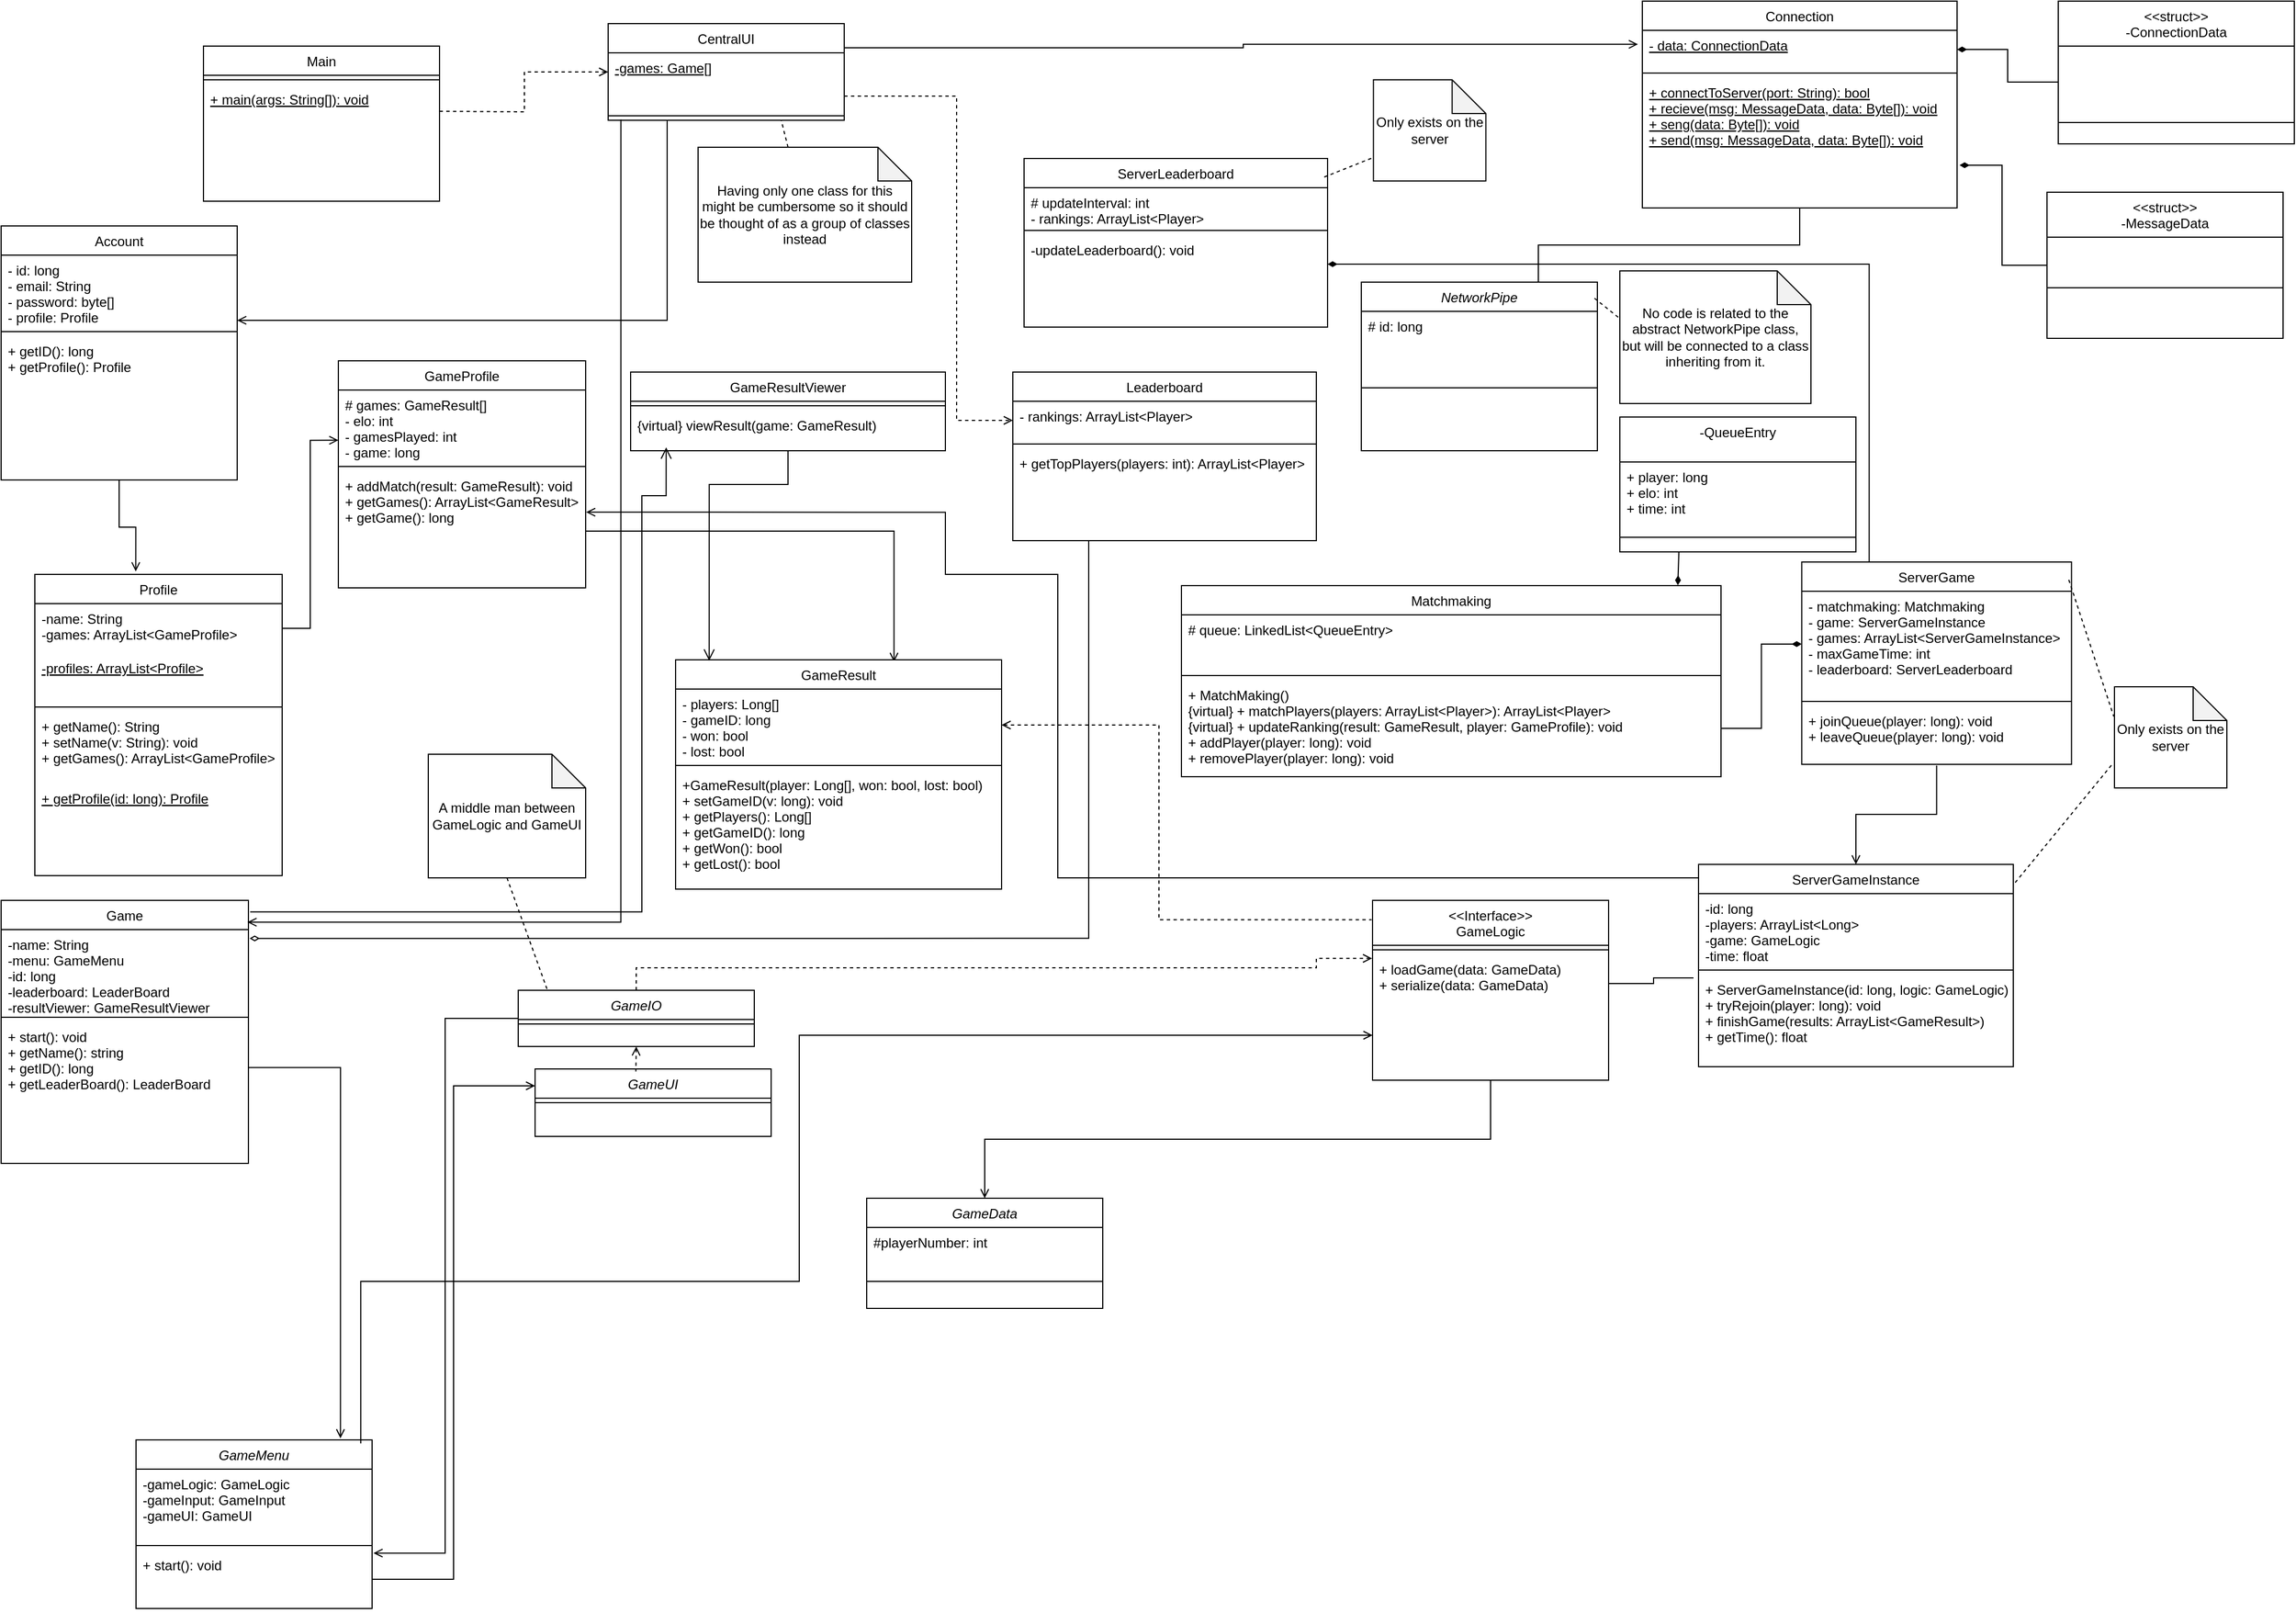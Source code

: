 <mxfile version="26.0.16">
  <diagram id="C5RBs43oDa-KdzZeNtuy" name="Page-1">
    <mxGraphModel dx="2544.2" dy="652" grid="1" gridSize="10" guides="1" tooltips="1" connect="1" arrows="1" fold="1" page="1" pageScale="0.8" pageWidth="827" pageHeight="1169" background="#ffffff" math="0" shadow="0">
      <root>
        <mxCell id="WIyWlLk6GJQsqaUBKTNV-0" />
        <mxCell id="WIyWlLk6GJQsqaUBKTNV-1" parent="WIyWlLk6GJQsqaUBKTNV-0" />
        <mxCell id="zkfFHV4jXpPFQw0GAbJ--0" value="GameProfile" style="swimlane;fontStyle=0;align=center;verticalAlign=top;childLayout=stackLayout;horizontal=1;startSize=26;horizontalStack=0;resizeParent=1;resizeLast=0;collapsible=1;marginBottom=0;rounded=0;shadow=0;strokeWidth=1;" parent="WIyWlLk6GJQsqaUBKTNV-1" vertex="1">
          <mxGeometry x="-640" y="320" width="220" height="202" as="geometry">
            <mxRectangle x="230" y="140" width="160" height="26" as="alternateBounds" />
          </mxGeometry>
        </mxCell>
        <mxCell id="zkfFHV4jXpPFQw0GAbJ--1" value="# games: GameResult[]&#xa;- elo: int&#xa;- gamesPlayed: int&#xa;- game: long" style="text;align=left;verticalAlign=top;spacingLeft=4;spacingRight=4;overflow=hidden;rotatable=0;points=[[0,0.5],[1,0.5]];portConstraint=eastwest;" parent="zkfFHV4jXpPFQw0GAbJ--0" vertex="1">
          <mxGeometry y="26" width="220" height="64" as="geometry" />
        </mxCell>
        <mxCell id="zkfFHV4jXpPFQw0GAbJ--4" value="" style="line;html=1;strokeWidth=1;align=left;verticalAlign=middle;spacingTop=-1;spacingLeft=3;spacingRight=3;rotatable=0;labelPosition=right;points=[];portConstraint=eastwest;" parent="zkfFHV4jXpPFQw0GAbJ--0" vertex="1">
          <mxGeometry y="90" width="220" height="8" as="geometry" />
        </mxCell>
        <mxCell id="zkfFHV4jXpPFQw0GAbJ--5" value="+ addMatch(result: GameResult): void&#xa;+ getGames(): ArrayList&lt;GameResult&gt;&#xa;+ getGame(): long" style="text;align=left;verticalAlign=top;spacingLeft=4;spacingRight=4;overflow=hidden;rotatable=0;points=[[0,0.5],[1,0.5]];portConstraint=eastwest;" parent="zkfFHV4jXpPFQw0GAbJ--0" vertex="1">
          <mxGeometry y="98" width="220" height="52" as="geometry" />
        </mxCell>
        <mxCell id="M32K4DxWbjnmmSt8D02l-0" value="Matchmaking" style="swimlane;fontStyle=0;align=center;verticalAlign=top;childLayout=stackLayout;horizontal=1;startSize=26;horizontalStack=0;resizeParent=1;resizeLast=0;collapsible=1;marginBottom=0;rounded=0;shadow=0;strokeWidth=1;" parent="WIyWlLk6GJQsqaUBKTNV-1" vertex="1">
          <mxGeometry x="110" y="520" width="480" height="170" as="geometry">
            <mxRectangle x="230" y="140" width="160" height="26" as="alternateBounds" />
          </mxGeometry>
        </mxCell>
        <mxCell id="KqYsIPavyrJEhDkwxpQl-45" value="# queue: LinkedList&lt;QueueEntry&gt;&#xa;" style="text;align=left;verticalAlign=top;spacingLeft=4;spacingRight=4;overflow=hidden;rotatable=0;points=[[0,0.5],[1,0.5]];portConstraint=eastwest;" parent="M32K4DxWbjnmmSt8D02l-0" vertex="1">
          <mxGeometry y="26" width="480" height="50" as="geometry" />
        </mxCell>
        <mxCell id="M32K4DxWbjnmmSt8D02l-2" value="" style="line;html=1;strokeWidth=1;align=left;verticalAlign=middle;spacingTop=-1;spacingLeft=3;spacingRight=3;rotatable=0;labelPosition=right;points=[];portConstraint=eastwest;" parent="M32K4DxWbjnmmSt8D02l-0" vertex="1">
          <mxGeometry y="76" width="480" height="8" as="geometry" />
        </mxCell>
        <mxCell id="M32K4DxWbjnmmSt8D02l-3" value="+ MatchMaking()&#xa;{virtual} + matchPlayers(players: ArrayList&lt;Player&gt;): ArrayList&lt;Player&gt;&#xa;{virtual} + updateRanking(result: GameResult, player: GameProfile): void&#xa;+ addPlayer(player: long): void&#xa;+ removePlayer(player: long): void" style="text;align=left;verticalAlign=top;spacingLeft=4;spacingRight=4;overflow=hidden;rotatable=0;points=[[0,0.5],[1,0.5]];portConstraint=eastwest;" parent="M32K4DxWbjnmmSt8D02l-0" vertex="1">
          <mxGeometry y="84" width="480" height="86" as="geometry" />
        </mxCell>
        <mxCell id="M32K4DxWbjnmmSt8D02l-8" value="Leaderboard" style="swimlane;fontStyle=0;align=center;verticalAlign=top;childLayout=stackLayout;horizontal=1;startSize=26;horizontalStack=0;resizeParent=1;resizeLast=0;collapsible=1;marginBottom=0;rounded=0;shadow=0;strokeWidth=1;" parent="WIyWlLk6GJQsqaUBKTNV-1" vertex="1">
          <mxGeometry x="-40" y="330" width="270" height="150" as="geometry">
            <mxRectangle x="230" y="140" width="160" height="26" as="alternateBounds" />
          </mxGeometry>
        </mxCell>
        <mxCell id="M32K4DxWbjnmmSt8D02l-9" value="- rankings: ArrayList&lt;Player&gt;" style="text;align=left;verticalAlign=top;spacingLeft=4;spacingRight=4;overflow=hidden;rotatable=0;points=[[0,0.5],[1,0.5]];portConstraint=eastwest;" parent="M32K4DxWbjnmmSt8D02l-8" vertex="1">
          <mxGeometry y="26" width="270" height="34" as="geometry" />
        </mxCell>
        <mxCell id="M32K4DxWbjnmmSt8D02l-10" value="" style="line;html=1;strokeWidth=1;align=left;verticalAlign=middle;spacingTop=-1;spacingLeft=3;spacingRight=3;rotatable=0;labelPosition=right;points=[];portConstraint=eastwest;" parent="M32K4DxWbjnmmSt8D02l-8" vertex="1">
          <mxGeometry y="60" width="270" height="8" as="geometry" />
        </mxCell>
        <mxCell id="M32K4DxWbjnmmSt8D02l-11" value="+ getTopPlayers(players: int): ArrayList&lt;Player&gt;&#xa;" style="text;align=left;verticalAlign=top;spacingLeft=4;spacingRight=4;overflow=hidden;rotatable=0;points=[[0,0.5],[1,0.5]];portConstraint=eastwest;" parent="M32K4DxWbjnmmSt8D02l-8" vertex="1">
          <mxGeometry y="68" width="270" height="52" as="geometry" />
        </mxCell>
        <mxCell id="9oPnksN9PJK1Zj-ZbbYk-0" value="Account" style="swimlane;fontStyle=0;align=center;verticalAlign=top;childLayout=stackLayout;horizontal=1;startSize=26;horizontalStack=0;resizeParent=1;resizeLast=0;collapsible=1;marginBottom=0;rounded=0;shadow=0;strokeWidth=1;" parent="WIyWlLk6GJQsqaUBKTNV-1" vertex="1">
          <mxGeometry x="-940" y="200" width="210" height="226" as="geometry">
            <mxRectangle x="230" y="140" width="160" height="26" as="alternateBounds" />
          </mxGeometry>
        </mxCell>
        <mxCell id="9oPnksN9PJK1Zj-ZbbYk-1" value="- id: long&#xa;- email: String&#xa;- password: byte[]&#xa;- profile: Profile" style="text;align=left;verticalAlign=top;spacingLeft=4;spacingRight=4;overflow=hidden;rotatable=0;points=[[0,0.5],[1,0.5]];portConstraint=eastwest;" parent="9oPnksN9PJK1Zj-ZbbYk-0" vertex="1">
          <mxGeometry y="26" width="210" height="64" as="geometry" />
        </mxCell>
        <mxCell id="9oPnksN9PJK1Zj-ZbbYk-2" value="" style="line;html=1;strokeWidth=1;align=left;verticalAlign=middle;spacingTop=-1;spacingLeft=3;spacingRight=3;rotatable=0;labelPosition=right;points=[];portConstraint=eastwest;" parent="9oPnksN9PJK1Zj-ZbbYk-0" vertex="1">
          <mxGeometry y="90" width="210" height="8" as="geometry" />
        </mxCell>
        <mxCell id="edf9sT6OjQ_JvkJH-jNT-12" value="+ getID(): long&#xa;+ getProfile(): Profile" style="text;align=left;verticalAlign=top;spacingLeft=4;spacingRight=4;overflow=hidden;rotatable=0;points=[[0,0.5],[1,0.5]];portConstraint=eastwest;" parent="9oPnksN9PJK1Zj-ZbbYk-0" vertex="1">
          <mxGeometry y="98" width="210" height="64" as="geometry" />
        </mxCell>
        <mxCell id="9oPnksN9PJK1Zj-ZbbYk-13" value="GameMenu" style="swimlane;fontStyle=2;align=center;verticalAlign=top;childLayout=stackLayout;horizontal=1;startSize=26;horizontalStack=0;resizeParent=1;resizeLast=0;collapsible=1;marginBottom=0;rounded=0;shadow=0;strokeWidth=1;" parent="WIyWlLk6GJQsqaUBKTNV-1" vertex="1">
          <mxGeometry x="-820" y="1280" width="210" height="150" as="geometry">
            <mxRectangle x="230" y="140" width="160" height="26" as="alternateBounds" />
          </mxGeometry>
        </mxCell>
        <mxCell id="9oPnksN9PJK1Zj-ZbbYk-14" value="-gameLogic: GameLogic&#xa;-gameInput: GameInput&#xa;-gameUI: GameUI" style="text;align=left;verticalAlign=top;spacingLeft=4;spacingRight=4;overflow=hidden;rotatable=0;points=[[0,0.5],[1,0.5]];portConstraint=eastwest;" parent="9oPnksN9PJK1Zj-ZbbYk-13" vertex="1">
          <mxGeometry y="26" width="210" height="64" as="geometry" />
        </mxCell>
        <mxCell id="9oPnksN9PJK1Zj-ZbbYk-15" value="" style="line;html=1;strokeWidth=1;align=left;verticalAlign=middle;spacingTop=-1;spacingLeft=3;spacingRight=3;rotatable=0;labelPosition=right;points=[];portConstraint=eastwest;" parent="9oPnksN9PJK1Zj-ZbbYk-13" vertex="1">
          <mxGeometry y="90" width="210" height="8" as="geometry" />
        </mxCell>
        <mxCell id="9oPnksN9PJK1Zj-ZbbYk-16" value="+ start(): void" style="text;align=left;verticalAlign=top;spacingLeft=4;spacingRight=4;overflow=hidden;rotatable=0;points=[[0,0.5],[1,0.5]];portConstraint=eastwest;" parent="9oPnksN9PJK1Zj-ZbbYk-13" vertex="1">
          <mxGeometry y="98" width="210" height="52" as="geometry" />
        </mxCell>
        <mxCell id="9oPnksN9PJK1Zj-ZbbYk-17" value="GameData" style="swimlane;fontStyle=2;align=center;verticalAlign=top;childLayout=stackLayout;horizontal=1;startSize=26;horizontalStack=0;resizeParent=1;resizeLast=0;collapsible=1;marginBottom=0;rounded=0;shadow=0;strokeWidth=1;" parent="WIyWlLk6GJQsqaUBKTNV-1" vertex="1">
          <mxGeometry x="-170" y="1065" width="210" height="98" as="geometry">
            <mxRectangle x="230" y="140" width="160" height="26" as="alternateBounds" />
          </mxGeometry>
        </mxCell>
        <mxCell id="KqYsIPavyrJEhDkwxpQl-24" value="#playerNumber: int" style="text;align=left;verticalAlign=top;spacingLeft=4;spacingRight=4;overflow=hidden;rotatable=0;points=[[0,0.5],[1,0.5]];portConstraint=eastwest;" parent="9oPnksN9PJK1Zj-ZbbYk-17" vertex="1">
          <mxGeometry y="26" width="210" height="44" as="geometry" />
        </mxCell>
        <mxCell id="9oPnksN9PJK1Zj-ZbbYk-19" value="" style="line;html=1;strokeWidth=1;align=left;verticalAlign=middle;spacingTop=-1;spacingLeft=3;spacingRight=3;rotatable=0;labelPosition=right;points=[];portConstraint=eastwest;" parent="9oPnksN9PJK1Zj-ZbbYk-17" vertex="1">
          <mxGeometry y="70" width="210" height="8" as="geometry" />
        </mxCell>
        <mxCell id="edf9sT6OjQ_JvkJH-jNT-48" style="edgeStyle=orthogonalEdgeStyle;rounded=0;orthogonalLoop=1;jettySize=auto;html=1;exitX=0.5;exitY=1;exitDx=0;exitDy=0;endArrow=open;startFill=0;endFill=0;" parent="WIyWlLk6GJQsqaUBKTNV-1" source="9oPnksN9PJK1Zj-ZbbYk-21" target="9oPnksN9PJK1Zj-ZbbYk-17" edge="1">
          <mxGeometry relative="1" as="geometry" />
        </mxCell>
        <mxCell id="9oPnksN9PJK1Zj-ZbbYk-21" value="&lt;&lt;Interface&gt;&gt;&#xa;GameLogic" style="swimlane;fontStyle=0;align=center;verticalAlign=top;childLayout=stackLayout;horizontal=1;startSize=40;horizontalStack=0;resizeParent=1;resizeLast=0;collapsible=1;marginBottom=0;rounded=0;shadow=0;strokeWidth=1;" parent="WIyWlLk6GJQsqaUBKTNV-1" vertex="1">
          <mxGeometry x="280" y="800" width="210" height="160" as="geometry">
            <mxRectangle x="230" y="140" width="160" height="26" as="alternateBounds" />
          </mxGeometry>
        </mxCell>
        <mxCell id="9oPnksN9PJK1Zj-ZbbYk-23" value="" style="line;html=1;strokeWidth=1;align=left;verticalAlign=middle;spacingTop=-1;spacingLeft=3;spacingRight=3;rotatable=0;labelPosition=right;points=[];portConstraint=eastwest;" parent="9oPnksN9PJK1Zj-ZbbYk-21" vertex="1">
          <mxGeometry y="40" width="210" height="8" as="geometry" />
        </mxCell>
        <mxCell id="9oPnksN9PJK1Zj-ZbbYk-24" value="+ loadGame(data: GameData)&#xa;+ serialize(data: GameData)" style="text;align=left;verticalAlign=top;spacingLeft=4;spacingRight=4;overflow=hidden;rotatable=0;points=[[0,0.5],[1,0.5]];portConstraint=eastwest;" parent="9oPnksN9PJK1Zj-ZbbYk-21" vertex="1">
          <mxGeometry y="48" width="210" height="52" as="geometry" />
        </mxCell>
        <mxCell id="edf9sT6OjQ_JvkJH-jNT-39" style="edgeStyle=orthogonalEdgeStyle;rounded=0;orthogonalLoop=1;jettySize=auto;html=1;exitX=0.67;exitY=0.009;exitDx=0;exitDy=0;endArrow=none;startFill=0;exitPerimeter=0;entryX=1;entryY=0.75;entryDx=0;entryDy=0;endFill=0;startArrow=open;" parent="WIyWlLk6GJQsqaUBKTNV-1" source="9oPnksN9PJK1Zj-ZbbYk-29" target="zkfFHV4jXpPFQw0GAbJ--0" edge="1">
          <mxGeometry relative="1" as="geometry">
            <mxPoint x="-375" y="510" as="targetPoint" />
            <Array as="points">
              <mxPoint x="-146" y="472" />
            </Array>
          </mxGeometry>
        </mxCell>
        <mxCell id="9oPnksN9PJK1Zj-ZbbYk-29" value="GameResult" style="swimlane;fontStyle=0;align=center;verticalAlign=top;childLayout=stackLayout;horizontal=1;startSize=26;horizontalStack=0;resizeParent=1;resizeLast=0;collapsible=1;marginBottom=0;rounded=0;shadow=0;strokeWidth=1;" parent="WIyWlLk6GJQsqaUBKTNV-1" vertex="1">
          <mxGeometry x="-340" y="586" width="290" height="204" as="geometry">
            <mxRectangle x="230" y="140" width="160" height="26" as="alternateBounds" />
          </mxGeometry>
        </mxCell>
        <mxCell id="9oPnksN9PJK1Zj-ZbbYk-32" value="- players: Long[]&#xa;- gameID: long&#xa;- won: bool&#xa;- lost: bool" style="text;align=left;verticalAlign=top;spacingLeft=4;spacingRight=4;overflow=hidden;rotatable=0;points=[[0,0.5],[1,0.5]];portConstraint=eastwest;" parent="9oPnksN9PJK1Zj-ZbbYk-29" vertex="1">
          <mxGeometry y="26" width="290" height="64" as="geometry" />
        </mxCell>
        <mxCell id="9oPnksN9PJK1Zj-ZbbYk-31" value="" style="line;html=1;strokeWidth=1;align=left;verticalAlign=middle;spacingTop=-1;spacingLeft=3;spacingRight=3;rotatable=0;labelPosition=right;points=[];portConstraint=eastwest;" parent="9oPnksN9PJK1Zj-ZbbYk-29" vertex="1">
          <mxGeometry y="90" width="290" height="8" as="geometry" />
        </mxCell>
        <mxCell id="9oPnksN9PJK1Zj-ZbbYk-30" value="+GameResult(player: Long[], won: bool, lost: bool)&#xa;+ setGameID(v: long): void&#xa;+ getPlayers(): Long[]&#xa;+ getGameID(): long&#xa;+ getWon(): bool&#xa;+ getLost(): bool" style="text;align=left;verticalAlign=top;spacingLeft=4;spacingRight=4;overflow=hidden;rotatable=0;points=[[0,0.5],[1,0.5]];portConstraint=eastwest;" parent="9oPnksN9PJK1Zj-ZbbYk-29" vertex="1">
          <mxGeometry y="98" width="290" height="102" as="geometry" />
        </mxCell>
        <mxCell id="9oPnksN9PJK1Zj-ZbbYk-33" value="GameResultViewer" style="swimlane;fontStyle=0;align=center;verticalAlign=top;childLayout=stackLayout;horizontal=1;startSize=26;horizontalStack=0;resizeParent=1;resizeLast=0;collapsible=1;marginBottom=0;rounded=0;shadow=0;strokeWidth=1;" parent="WIyWlLk6GJQsqaUBKTNV-1" vertex="1">
          <mxGeometry x="-380" y="330" width="280" height="70" as="geometry">
            <mxRectangle x="230" y="140" width="160" height="26" as="alternateBounds" />
          </mxGeometry>
        </mxCell>
        <mxCell id="9oPnksN9PJK1Zj-ZbbYk-35" value="" style="line;html=1;strokeWidth=1;align=left;verticalAlign=middle;spacingTop=-1;spacingLeft=3;spacingRight=3;rotatable=0;labelPosition=right;points=[];portConstraint=eastwest;" parent="9oPnksN9PJK1Zj-ZbbYk-33" vertex="1">
          <mxGeometry y="26" width="280" height="8" as="geometry" />
        </mxCell>
        <mxCell id="KqYsIPavyrJEhDkwxpQl-34" value="{virtual} viewResult(game: GameResult)" style="text;align=left;verticalAlign=top;spacingLeft=4;spacingRight=4;overflow=hidden;rotatable=0;points=[[0,0.5],[1,0.5]];portConstraint=eastwest;" parent="9oPnksN9PJK1Zj-ZbbYk-33" vertex="1">
          <mxGeometry y="34" width="280" height="36" as="geometry" />
        </mxCell>
        <mxCell id="9oPnksN9PJK1Zj-ZbbYk-37" value="Connection" style="swimlane;fontStyle=0;align=center;verticalAlign=top;childLayout=stackLayout;horizontal=1;startSize=26;horizontalStack=0;resizeParent=1;resizeLast=0;collapsible=1;marginBottom=0;rounded=0;shadow=0;strokeWidth=1;" parent="WIyWlLk6GJQsqaUBKTNV-1" vertex="1">
          <mxGeometry x="520" width="280" height="184" as="geometry">
            <mxRectangle x="230" y="140" width="160" height="26" as="alternateBounds" />
          </mxGeometry>
        </mxCell>
        <mxCell id="9oPnksN9PJK1Zj-ZbbYk-38" value="- data: ConnectionData" style="text;align=left;verticalAlign=top;spacingLeft=4;spacingRight=4;overflow=hidden;rotatable=0;points=[[0,0.5],[1,0.5]];portConstraint=eastwest;fontStyle=4" parent="9oPnksN9PJK1Zj-ZbbYk-37" vertex="1">
          <mxGeometry y="26" width="280" height="34" as="geometry" />
        </mxCell>
        <mxCell id="9oPnksN9PJK1Zj-ZbbYk-39" value="" style="line;html=1;strokeWidth=1;align=left;verticalAlign=middle;spacingTop=-1;spacingLeft=3;spacingRight=3;rotatable=0;labelPosition=right;points=[];portConstraint=eastwest;" parent="9oPnksN9PJK1Zj-ZbbYk-37" vertex="1">
          <mxGeometry y="60" width="280" height="8" as="geometry" />
        </mxCell>
        <mxCell id="9oPnksN9PJK1Zj-ZbbYk-40" value="+ connectToServer(port: String): bool&#xa;+ recieve(msg: MessageData, data: Byte[]): void&#xa;+ seng(data: Byte[]): void&#xa;+ send(msg: MessageData, data: Byte[]): void&#xa;" style="text;align=left;verticalAlign=top;spacingLeft=4;spacingRight=4;overflow=hidden;rotatable=0;points=[[0,0.5],[1,0.5]];portConstraint=eastwest;fontStyle=4" parent="9oPnksN9PJK1Zj-ZbbYk-37" vertex="1">
          <mxGeometry y="68" width="280" height="82" as="geometry" />
        </mxCell>
        <mxCell id="9oPnksN9PJK1Zj-ZbbYk-41" value="NetworkPipe" style="swimlane;fontStyle=2;align=center;verticalAlign=top;childLayout=stackLayout;horizontal=1;startSize=26;horizontalStack=0;resizeParent=1;resizeLast=0;collapsible=1;marginBottom=0;rounded=0;shadow=0;strokeWidth=1;" parent="WIyWlLk6GJQsqaUBKTNV-1" vertex="1">
          <mxGeometry x="270" y="250" width="210" height="150" as="geometry">
            <mxRectangle x="230" y="140" width="160" height="26" as="alternateBounds" />
          </mxGeometry>
        </mxCell>
        <mxCell id="9oPnksN9PJK1Zj-ZbbYk-42" value="# id: long" style="text;align=left;verticalAlign=top;spacingLeft=4;spacingRight=4;overflow=hidden;rotatable=0;points=[[0,0.5],[1,0.5]];portConstraint=eastwest;" parent="9oPnksN9PJK1Zj-ZbbYk-41" vertex="1">
          <mxGeometry y="26" width="210" height="64" as="geometry" />
        </mxCell>
        <mxCell id="9oPnksN9PJK1Zj-ZbbYk-43" value="" style="line;html=1;strokeWidth=1;align=left;verticalAlign=middle;spacingTop=-1;spacingLeft=3;spacingRight=3;rotatable=0;labelPosition=right;points=[];portConstraint=eastwest;" parent="9oPnksN9PJK1Zj-ZbbYk-41" vertex="1">
          <mxGeometry y="90" width="210" height="8" as="geometry" />
        </mxCell>
        <mxCell id="9oPnksN9PJK1Zj-ZbbYk-45" value="ServerGame" style="swimlane;fontStyle=0;align=center;verticalAlign=top;childLayout=stackLayout;horizontal=1;startSize=26;horizontalStack=0;resizeParent=1;resizeLast=0;collapsible=1;marginBottom=0;rounded=0;shadow=0;strokeWidth=1;" parent="WIyWlLk6GJQsqaUBKTNV-1" vertex="1">
          <mxGeometry x="661.8" y="499" width="240" height="180" as="geometry">
            <mxRectangle x="230" y="140" width="160" height="26" as="alternateBounds" />
          </mxGeometry>
        </mxCell>
        <mxCell id="9oPnksN9PJK1Zj-ZbbYk-46" value="- matchmaking: Matchmaking&#xa;- game: ServerGameInstance&#xa;- games: ArrayList&lt;ServerGameInstance&gt;&#xa;- maxGameTime: int&#xa;- leaderboard: ServerLeaderboard" style="text;align=left;verticalAlign=top;spacingLeft=4;spacingRight=4;overflow=hidden;rotatable=0;points=[[0,0.5],[1,0.5]];portConstraint=eastwest;" parent="9oPnksN9PJK1Zj-ZbbYk-45" vertex="1">
          <mxGeometry y="26" width="240" height="94" as="geometry" />
        </mxCell>
        <mxCell id="9oPnksN9PJK1Zj-ZbbYk-47" value="" style="line;html=1;strokeWidth=1;align=left;verticalAlign=middle;spacingTop=-1;spacingLeft=3;spacingRight=3;rotatable=0;labelPosition=right;points=[];portConstraint=eastwest;" parent="9oPnksN9PJK1Zj-ZbbYk-45" vertex="1">
          <mxGeometry y="120" width="240" height="8" as="geometry" />
        </mxCell>
        <mxCell id="9oPnksN9PJK1Zj-ZbbYk-48" value="+ joinQueue(player: long): void&#xa;+ leaveQueue(player: long): void" style="text;align=left;verticalAlign=top;spacingLeft=4;spacingRight=4;overflow=hidden;rotatable=0;points=[[0,0.5],[1,0.5]];portConstraint=eastwest;" parent="9oPnksN9PJK1Zj-ZbbYk-45" vertex="1">
          <mxGeometry y="128" width="240" height="52" as="geometry" />
        </mxCell>
        <mxCell id="edf9sT6OjQ_JvkJH-jNT-43" style="edgeStyle=orthogonalEdgeStyle;rounded=0;orthogonalLoop=1;jettySize=auto;html=1;exitX=1;exitY=0.75;exitDx=0;exitDy=0;entryX=0;entryY=0.5;entryDx=0;entryDy=0;endArrow=open;startFill=0;endFill=0;dashed=1;" parent="WIyWlLk6GJQsqaUBKTNV-1" source="9oPnksN9PJK1Zj-ZbbYk-49" target="M32K4DxWbjnmmSt8D02l-9" edge="1">
          <mxGeometry relative="1" as="geometry">
            <Array as="points">
              <mxPoint x="-90" y="85" />
              <mxPoint x="-90" y="373" />
            </Array>
          </mxGeometry>
        </mxCell>
        <mxCell id="9oPnksN9PJK1Zj-ZbbYk-49" value="CentralUI" style="swimlane;fontStyle=0;align=center;verticalAlign=top;childLayout=stackLayout;horizontal=1;startSize=26;horizontalStack=0;resizeParent=1;resizeLast=0;collapsible=1;marginBottom=0;rounded=0;shadow=0;strokeWidth=1;" parent="WIyWlLk6GJQsqaUBKTNV-1" vertex="1">
          <mxGeometry x="-400" y="20" width="210" height="86" as="geometry">
            <mxRectangle x="230" y="140" width="160" height="26" as="alternateBounds" />
          </mxGeometry>
        </mxCell>
        <mxCell id="KqYsIPavyrJEhDkwxpQl-28" value="-games: Game[]" style="text;align=left;verticalAlign=top;spacingLeft=4;spacingRight=4;overflow=hidden;rotatable=0;points=[[0,0.5],[1,0.5]];portConstraint=eastwest;fontStyle=4" parent="9oPnksN9PJK1Zj-ZbbYk-49" vertex="1">
          <mxGeometry y="26" width="210" height="52" as="geometry" />
        </mxCell>
        <mxCell id="9oPnksN9PJK1Zj-ZbbYk-51" value="" style="line;html=1;strokeWidth=1;align=left;verticalAlign=middle;spacingTop=-1;spacingLeft=3;spacingRight=3;rotatable=0;labelPosition=right;points=[];portConstraint=eastwest;" parent="9oPnksN9PJK1Zj-ZbbYk-49" vertex="1">
          <mxGeometry y="78" width="210" height="8" as="geometry" />
        </mxCell>
        <mxCell id="mLlzkri6qsY4CjSHI1YB-2" value="" style="endArrow=none;html=1;rounded=0;endSize=8;startSize=8;sourcePerimeterSpacing=0;targetPerimeterSpacing=0;entryX=0.004;entryY=0.766;entryDx=0;entryDy=0;entryPerimeter=0;dashed=1;startFill=0;" parent="9oPnksN9PJK1Zj-ZbbYk-49" source="mLlzkri6qsY4CjSHI1YB-1" edge="1">
          <mxGeometry width="100" relative="1" as="geometry">
            <mxPoint x="110" y="104" as="sourcePoint" />
            <mxPoint x="154" y="86" as="targetPoint" />
          </mxGeometry>
        </mxCell>
        <mxCell id="9oPnksN9PJK1Zj-ZbbYk-53" value="Main" style="swimlane;fontStyle=0;align=center;verticalAlign=top;childLayout=stackLayout;horizontal=1;startSize=26;horizontalStack=0;resizeParent=1;resizeLast=0;collapsible=1;marginBottom=0;rounded=0;shadow=0;strokeWidth=1;" parent="WIyWlLk6GJQsqaUBKTNV-1" vertex="1">
          <mxGeometry x="-760" y="40" width="210" height="138" as="geometry">
            <mxRectangle x="230" y="140" width="160" height="26" as="alternateBounds" />
          </mxGeometry>
        </mxCell>
        <mxCell id="9oPnksN9PJK1Zj-ZbbYk-55" value="" style="line;html=1;strokeWidth=1;align=left;verticalAlign=middle;spacingTop=-1;spacingLeft=3;spacingRight=3;rotatable=0;labelPosition=right;points=[];portConstraint=eastwest;" parent="9oPnksN9PJK1Zj-ZbbYk-53" vertex="1">
          <mxGeometry y="26" width="210" height="8" as="geometry" />
        </mxCell>
        <mxCell id="9oPnksN9PJK1Zj-ZbbYk-56" value="+ main(args: String[]): void" style="text;align=left;verticalAlign=top;spacingLeft=4;spacingRight=4;overflow=hidden;rotatable=0;points=[[0,0.5],[1,0.5]];portConstraint=eastwest;fontStyle=4" parent="9oPnksN9PJK1Zj-ZbbYk-53" vertex="1">
          <mxGeometry y="34" width="210" height="52" as="geometry" />
        </mxCell>
        <mxCell id="9oPnksN9PJK1Zj-ZbbYk-57" value="GameIO" style="swimlane;fontStyle=2;align=center;verticalAlign=top;childLayout=stackLayout;horizontal=1;startSize=26;horizontalStack=0;resizeParent=1;resizeLast=0;collapsible=1;marginBottom=0;rounded=0;shadow=0;strokeWidth=1;" parent="WIyWlLk6GJQsqaUBKTNV-1" vertex="1">
          <mxGeometry x="-480" y="880" width="210" height="50" as="geometry">
            <mxRectangle x="230" y="140" width="160" height="26" as="alternateBounds" />
          </mxGeometry>
        </mxCell>
        <mxCell id="9oPnksN9PJK1Zj-ZbbYk-59" value="" style="line;html=1;strokeWidth=1;align=left;verticalAlign=middle;spacingTop=-1;spacingLeft=3;spacingRight=3;rotatable=0;labelPosition=right;points=[];portConstraint=eastwest;" parent="9oPnksN9PJK1Zj-ZbbYk-57" vertex="1">
          <mxGeometry y="26" width="210" height="8" as="geometry" />
        </mxCell>
        <mxCell id="edf9sT6OjQ_JvkJH-jNT-0" value="GameUI" style="swimlane;fontStyle=2;align=center;verticalAlign=top;childLayout=stackLayout;horizontal=1;startSize=26;horizontalStack=0;resizeParent=1;resizeLast=0;collapsible=1;marginBottom=0;rounded=0;shadow=0;strokeWidth=1;" parent="WIyWlLk6GJQsqaUBKTNV-1" vertex="1">
          <mxGeometry x="-465" y="950" width="210" height="60" as="geometry">
            <mxRectangle x="230" y="140" width="160" height="26" as="alternateBounds" />
          </mxGeometry>
        </mxCell>
        <mxCell id="edf9sT6OjQ_JvkJH-jNT-2" value="" style="line;html=1;strokeWidth=1;align=left;verticalAlign=middle;spacingTop=-1;spacingLeft=3;spacingRight=3;rotatable=0;labelPosition=right;points=[];portConstraint=eastwest;" parent="edf9sT6OjQ_JvkJH-jNT-0" vertex="1">
          <mxGeometry y="26" width="210" height="8" as="geometry" />
        </mxCell>
        <mxCell id="edf9sT6OjQ_JvkJH-jNT-3" value="ServerGameInstance" style="swimlane;fontStyle=0;align=center;verticalAlign=top;childLayout=stackLayout;horizontal=1;startSize=26;horizontalStack=0;resizeParent=1;resizeLast=0;collapsible=1;marginBottom=0;rounded=0;shadow=0;strokeWidth=1;" parent="WIyWlLk6GJQsqaUBKTNV-1" vertex="1">
          <mxGeometry x="570" y="768" width="280" height="180" as="geometry">
            <mxRectangle x="230" y="140" width="160" height="26" as="alternateBounds" />
          </mxGeometry>
        </mxCell>
        <mxCell id="edf9sT6OjQ_JvkJH-jNT-4" value="-id: long&#xa;-players: ArrayList&lt;Long&gt;&#xa;-game: GameLogic&#xa;-time: float" style="text;align=left;verticalAlign=top;spacingLeft=4;spacingRight=4;overflow=hidden;rotatable=0;points=[[0,0.5],[1,0.5]];portConstraint=eastwest;" parent="edf9sT6OjQ_JvkJH-jNT-3" vertex="1">
          <mxGeometry y="26" width="280" height="64" as="geometry" />
        </mxCell>
        <mxCell id="edf9sT6OjQ_JvkJH-jNT-5" value="" style="line;html=1;strokeWidth=1;align=left;verticalAlign=middle;spacingTop=-1;spacingLeft=3;spacingRight=3;rotatable=0;labelPosition=right;points=[];portConstraint=eastwest;" parent="edf9sT6OjQ_JvkJH-jNT-3" vertex="1">
          <mxGeometry y="90" width="280" height="8" as="geometry" />
        </mxCell>
        <mxCell id="edf9sT6OjQ_JvkJH-jNT-42" value="+ ServerGameInstance(id: long, logic: GameLogic)+ clone(): ServerGameInstance&#xa;+ tryRejoin(player: long): void&#xa;+ finishGame(results: ArrayList&lt;GameResult&gt;)&#xa;+ getTime(): float" style="text;align=left;verticalAlign=top;spacingLeft=4;spacingRight=4;overflow=hidden;rotatable=0;points=[[0,0.5],[1,0.5]];portConstraint=eastwest;" parent="edf9sT6OjQ_JvkJH-jNT-3" vertex="1">
          <mxGeometry y="98" width="280" height="82" as="geometry" />
        </mxCell>
        <mxCell id="edf9sT6OjQ_JvkJH-jNT-7" value="ServerLeaderboard" style="swimlane;fontStyle=0;align=center;verticalAlign=top;childLayout=stackLayout;horizontal=1;startSize=26;horizontalStack=0;resizeParent=1;resizeLast=0;collapsible=1;marginBottom=0;rounded=0;shadow=0;strokeWidth=1;" parent="WIyWlLk6GJQsqaUBKTNV-1" vertex="1">
          <mxGeometry x="-30" y="140" width="270" height="150" as="geometry">
            <mxRectangle x="230" y="140" width="160" height="26" as="alternateBounds" />
          </mxGeometry>
        </mxCell>
        <mxCell id="edf9sT6OjQ_JvkJH-jNT-8" value="# updateInterval: int&#xa;- rankings: ArrayList&lt;Player&gt;" style="text;align=left;verticalAlign=top;spacingLeft=4;spacingRight=4;overflow=hidden;rotatable=0;points=[[0,0.5],[1,0.5]];portConstraint=eastwest;" parent="edf9sT6OjQ_JvkJH-jNT-7" vertex="1">
          <mxGeometry y="26" width="270" height="34" as="geometry" />
        </mxCell>
        <mxCell id="edf9sT6OjQ_JvkJH-jNT-9" value="" style="line;html=1;strokeWidth=1;align=left;verticalAlign=middle;spacingTop=-1;spacingLeft=3;spacingRight=3;rotatable=0;labelPosition=right;points=[];portConstraint=eastwest;" parent="edf9sT6OjQ_JvkJH-jNT-7" vertex="1">
          <mxGeometry y="60" width="270" height="8" as="geometry" />
        </mxCell>
        <mxCell id="edf9sT6OjQ_JvkJH-jNT-10" value="-updateLeaderboard(): void" style="text;align=left;verticalAlign=top;spacingLeft=4;spacingRight=4;overflow=hidden;rotatable=0;points=[[0,0.5],[1,0.5]];portConstraint=eastwest;" parent="edf9sT6OjQ_JvkJH-jNT-7" vertex="1">
          <mxGeometry y="68" width="270" height="52" as="geometry" />
        </mxCell>
        <mxCell id="edf9sT6OjQ_JvkJH-jNT-14" value="Profile" style="swimlane;fontStyle=0;align=center;verticalAlign=top;childLayout=stackLayout;horizontal=1;startSize=26;horizontalStack=0;resizeParent=1;resizeLast=0;collapsible=1;marginBottom=0;rounded=0;shadow=0;strokeWidth=1;" parent="WIyWlLk6GJQsqaUBKTNV-1" vertex="1">
          <mxGeometry x="-910" y="510" width="220" height="268" as="geometry">
            <mxRectangle x="230" y="140" width="160" height="26" as="alternateBounds" />
          </mxGeometry>
        </mxCell>
        <mxCell id="edf9sT6OjQ_JvkJH-jNT-15" value="-name: String&#xa;-games: ArrayList&lt;GameProfile&gt;" style="text;align=left;verticalAlign=top;spacingLeft=4;spacingRight=4;overflow=hidden;rotatable=0;points=[[0,0.5],[1,0.5]];portConstraint=eastwest;" parent="edf9sT6OjQ_JvkJH-jNT-14" vertex="1">
          <mxGeometry y="26" width="220" height="44" as="geometry" />
        </mxCell>
        <mxCell id="KqYsIPavyrJEhDkwxpQl-3" value="-profiles: ArrayList&lt;Profile&gt;" style="text;align=left;verticalAlign=top;spacingLeft=4;spacingRight=4;overflow=hidden;rotatable=0;points=[[0,0.5],[1,0.5]];portConstraint=eastwest;fontStyle=4" parent="edf9sT6OjQ_JvkJH-jNT-14" vertex="1">
          <mxGeometry y="70" width="220" height="44" as="geometry" />
        </mxCell>
        <mxCell id="edf9sT6OjQ_JvkJH-jNT-16" value="" style="line;html=1;strokeWidth=1;align=left;verticalAlign=middle;spacingTop=-1;spacingLeft=3;spacingRight=3;rotatable=0;labelPosition=right;points=[];portConstraint=eastwest;" parent="edf9sT6OjQ_JvkJH-jNT-14" vertex="1">
          <mxGeometry y="114" width="220" height="8" as="geometry" />
        </mxCell>
        <mxCell id="edf9sT6OjQ_JvkJH-jNT-18" value="+ getName(): String&#xa;+ setName(v: String): void&#xa;+ getGames(): ArrayList&lt;GameProfile&gt;&#xa;" style="text;align=left;verticalAlign=top;spacingLeft=4;spacingRight=4;overflow=hidden;rotatable=0;points=[[0,0.5],[1,0.5]];portConstraint=eastwest;" parent="edf9sT6OjQ_JvkJH-jNT-14" vertex="1">
          <mxGeometry y="122" width="220" height="50" as="geometry" />
        </mxCell>
        <mxCell id="KqYsIPavyrJEhDkwxpQl-1" value="&#xa;+ getProfile(id: long): Profile" style="text;align=left;verticalAlign=top;spacingLeft=4;spacingRight=4;overflow=hidden;rotatable=0;points=[[0,0.5],[1,0.5]];portConstraint=eastwest;fontStyle=4" parent="edf9sT6OjQ_JvkJH-jNT-14" vertex="1">
          <mxGeometry y="172" width="220" height="50" as="geometry" />
        </mxCell>
        <mxCell id="edf9sT6OjQ_JvkJH-jNT-19" value="&lt;&lt;struct&gt;&gt;&#xa;-ConnectionData" style="swimlane;fontStyle=0;align=center;verticalAlign=top;childLayout=stackLayout;horizontal=1;startSize=40;horizontalStack=0;resizeParent=1;resizeLast=0;collapsible=1;marginBottom=0;rounded=0;shadow=0;strokeWidth=1;" parent="WIyWlLk6GJQsqaUBKTNV-1" vertex="1">
          <mxGeometry x="890" width="210" height="127" as="geometry">
            <mxRectangle x="230" y="140" width="160" height="26" as="alternateBounds" />
          </mxGeometry>
        </mxCell>
        <mxCell id="edf9sT6OjQ_JvkJH-jNT-20" value="&#xa;" style="text;align=left;verticalAlign=top;spacingLeft=4;spacingRight=4;overflow=hidden;rotatable=0;points=[[0,0.5],[1,0.5]];portConstraint=eastwest;" parent="edf9sT6OjQ_JvkJH-jNT-19" vertex="1">
          <mxGeometry y="40" width="210" height="64" as="geometry" />
        </mxCell>
        <mxCell id="edf9sT6OjQ_JvkJH-jNT-21" value="" style="line;html=1;strokeWidth=1;align=left;verticalAlign=middle;spacingTop=-1;spacingLeft=3;spacingRight=3;rotatable=0;labelPosition=right;points=[];portConstraint=eastwest;" parent="edf9sT6OjQ_JvkJH-jNT-19" vertex="1">
          <mxGeometry y="104" width="210" height="8" as="geometry" />
        </mxCell>
        <mxCell id="edf9sT6OjQ_JvkJH-jNT-23" value="&lt;&lt;struct&gt;&gt;&#xa;-MessageData" style="swimlane;fontStyle=0;align=center;verticalAlign=top;childLayout=stackLayout;horizontal=1;startSize=40;horizontalStack=0;resizeParent=1;resizeLast=0;collapsible=1;marginBottom=0;rounded=0;shadow=0;strokeWidth=1;" parent="WIyWlLk6GJQsqaUBKTNV-1" vertex="1">
          <mxGeometry x="880" y="170" width="210" height="130" as="geometry">
            <mxRectangle x="230" y="140" width="160" height="26" as="alternateBounds" />
          </mxGeometry>
        </mxCell>
        <mxCell id="edf9sT6OjQ_JvkJH-jNT-25" value="" style="line;html=1;strokeWidth=1;align=left;verticalAlign=middle;spacingTop=-1;spacingLeft=3;spacingRight=3;rotatable=0;labelPosition=right;points=[];portConstraint=eastwest;" parent="edf9sT6OjQ_JvkJH-jNT-23" vertex="1">
          <mxGeometry y="40" width="210" height="90" as="geometry" />
        </mxCell>
        <mxCell id="edf9sT6OjQ_JvkJH-jNT-29" style="edgeStyle=orthogonalEdgeStyle;rounded=0;orthogonalLoop=1;jettySize=auto;html=1;exitX=1;exitY=0.5;exitDx=0;exitDy=0;entryX=0;entryY=0.5;entryDx=0;entryDy=0;endArrow=open;startFill=0;endFill=0;dashed=1;" parent="WIyWlLk6GJQsqaUBKTNV-1" target="9oPnksN9PJK1Zj-ZbbYk-49" edge="1">
          <mxGeometry relative="1" as="geometry">
            <mxPoint x="-550" y="98" as="sourcePoint" />
            <mxPoint x="-400" y="88.688" as="targetPoint" />
          </mxGeometry>
        </mxCell>
        <mxCell id="edf9sT6OjQ_JvkJH-jNT-35" style="edgeStyle=orthogonalEdgeStyle;rounded=0;orthogonalLoop=1;jettySize=auto;html=1;exitX=1;exitY=0.25;exitDx=0;exitDy=0;entryX=-0.014;entryY=0.365;entryDx=0;entryDy=0;entryPerimeter=0;endArrow=open;startFill=0;endFill=0;" parent="WIyWlLk6GJQsqaUBKTNV-1" source="9oPnksN9PJK1Zj-ZbbYk-49" target="9oPnksN9PJK1Zj-ZbbYk-38" edge="1">
          <mxGeometry relative="1" as="geometry">
            <mxPoint x="-190" y="78" as="sourcePoint" />
          </mxGeometry>
        </mxCell>
        <mxCell id="edf9sT6OjQ_JvkJH-jNT-36" style="edgeStyle=orthogonalEdgeStyle;rounded=0;orthogonalLoop=1;jettySize=auto;html=1;exitX=0.25;exitY=1;exitDx=0;exitDy=0;entryX=1;entryY=0.906;entryDx=0;entryDy=0;entryPerimeter=0;endArrow=open;startFill=0;endFill=0;" parent="WIyWlLk6GJQsqaUBKTNV-1" source="9oPnksN9PJK1Zj-ZbbYk-49" target="9oPnksN9PJK1Zj-ZbbYk-1" edge="1">
          <mxGeometry relative="1" as="geometry" />
        </mxCell>
        <mxCell id="edf9sT6OjQ_JvkJH-jNT-37" style="edgeStyle=orthogonalEdgeStyle;rounded=0;orthogonalLoop=1;jettySize=auto;html=1;exitX=0.5;exitY=1;exitDx=0;exitDy=0;entryX=0.408;entryY=-0.01;entryDx=0;entryDy=0;entryPerimeter=0;endArrow=open;startFill=0;endFill=0;" parent="WIyWlLk6GJQsqaUBKTNV-1" source="9oPnksN9PJK1Zj-ZbbYk-0" target="edf9sT6OjQ_JvkJH-jNT-14" edge="1">
          <mxGeometry relative="1" as="geometry" />
        </mxCell>
        <mxCell id="edf9sT6OjQ_JvkJH-jNT-38" style="edgeStyle=orthogonalEdgeStyle;rounded=0;orthogonalLoop=1;jettySize=auto;html=1;exitX=1;exitY=0.5;exitDx=0;exitDy=0;entryX=0;entryY=0.698;entryDx=0;entryDy=0;entryPerimeter=0;endArrow=open;startFill=0;endFill=0;" parent="WIyWlLk6GJQsqaUBKTNV-1" source="edf9sT6OjQ_JvkJH-jNT-15" target="zkfFHV4jXpPFQw0GAbJ--1" edge="1">
          <mxGeometry relative="1" as="geometry" />
        </mxCell>
        <mxCell id="edf9sT6OjQ_JvkJH-jNT-41" style="edgeStyle=orthogonalEdgeStyle;rounded=0;orthogonalLoop=1;jettySize=auto;html=1;exitX=1;exitY=0.5;exitDx=0;exitDy=0;entryX=0;entryY=0.5;entryDx=0;entryDy=0;endArrow=diamondThin;endFill=1;" parent="WIyWlLk6GJQsqaUBKTNV-1" source="M32K4DxWbjnmmSt8D02l-3" target="9oPnksN9PJK1Zj-ZbbYk-46" edge="1">
          <mxGeometry relative="1" as="geometry">
            <mxPoint x="320" y="590" as="targetPoint" />
          </mxGeometry>
        </mxCell>
        <mxCell id="edf9sT6OjQ_JvkJH-jNT-44" style="edgeStyle=orthogonalEdgeStyle;rounded=0;orthogonalLoop=1;jettySize=auto;html=1;exitX=1.005;exitY=0.106;exitDx=0;exitDy=0;endArrow=none;startFill=0;exitPerimeter=0;endFill=1;startArrow=diamondThin;entryX=0.25;entryY=1;entryDx=0;entryDy=0;" parent="WIyWlLk6GJQsqaUBKTNV-1" source="KqYsIPavyrJEhDkwxpQl-5" target="M32K4DxWbjnmmSt8D02l-8" edge="1">
          <mxGeometry relative="1" as="geometry">
            <mxPoint x="-540" y="792" as="sourcePoint" />
            <mxPoint x="90" y="520" as="targetPoint" />
          </mxGeometry>
        </mxCell>
        <mxCell id="edf9sT6OjQ_JvkJH-jNT-46" style="edgeStyle=orthogonalEdgeStyle;rounded=0;orthogonalLoop=1;jettySize=auto;html=1;exitX=0;exitY=0.25;exitDx=0;exitDy=0;entryX=1;entryY=0.5;entryDx=0;entryDy=0;endArrow=none;startFill=0;endFill=0;startArrow=open;" parent="WIyWlLk6GJQsqaUBKTNV-1" source="edf9sT6OjQ_JvkJH-jNT-0" target="9oPnksN9PJK1Zj-ZbbYk-16" edge="1">
          <mxGeometry relative="1" as="geometry">
            <mxPoint x="-220" y="1068" as="sourcePoint" />
          </mxGeometry>
        </mxCell>
        <mxCell id="edf9sT6OjQ_JvkJH-jNT-47" style="edgeStyle=orthogonalEdgeStyle;rounded=0;orthogonalLoop=1;jettySize=auto;html=1;exitX=0;exitY=0.5;exitDx=0;exitDy=0;entryX=1.006;entryY=0.052;entryDx=0;entryDy=0;entryPerimeter=0;endArrow=open;startFill=0;startArrow=none;endFill=0;" parent="WIyWlLk6GJQsqaUBKTNV-1" source="9oPnksN9PJK1Zj-ZbbYk-57" target="9oPnksN9PJK1Zj-ZbbYk-16" edge="1">
          <mxGeometry relative="1" as="geometry" />
        </mxCell>
        <mxCell id="edf9sT6OjQ_JvkJH-jNT-49" style="edgeStyle=orthogonalEdgeStyle;rounded=0;orthogonalLoop=1;jettySize=auto;html=1;exitX=0.5;exitY=0;exitDx=0;exitDy=0;entryX=-0.002;entryY=0.754;entryDx=0;entryDy=0;entryPerimeter=0;endArrow=open;startFill=0;endFill=0;dashed=1;" parent="WIyWlLk6GJQsqaUBKTNV-1" source="9oPnksN9PJK1Zj-ZbbYk-57" edge="1">
          <mxGeometry relative="1" as="geometry">
            <mxPoint x="279.58" y="851.636" as="targetPoint" />
            <Array as="points">
              <mxPoint x="-375" y="860" />
              <mxPoint x="230" y="860" />
              <mxPoint x="230" y="852" />
            </Array>
          </mxGeometry>
        </mxCell>
        <mxCell id="edf9sT6OjQ_JvkJH-jNT-51" style="edgeStyle=orthogonalEdgeStyle;rounded=0;orthogonalLoop=1;jettySize=auto;html=1;exitX=1;exitY=0.5;exitDx=0;exitDy=0;entryX=-0.016;entryY=0.036;entryDx=0;entryDy=0;entryPerimeter=0;endArrow=none;startFill=0;endFill=1;startArrow=none;" parent="WIyWlLk6GJQsqaUBKTNV-1" source="9oPnksN9PJK1Zj-ZbbYk-24" target="edf9sT6OjQ_JvkJH-jNT-42" edge="1">
          <mxGeometry relative="1" as="geometry" />
        </mxCell>
        <mxCell id="edf9sT6OjQ_JvkJH-jNT-52" style="edgeStyle=orthogonalEdgeStyle;rounded=0;orthogonalLoop=1;jettySize=auto;html=1;exitX=0.5;exitY=0;exitDx=0;exitDy=0;entryX=0.5;entryY=1.019;entryDx=0;entryDy=0;entryPerimeter=0;endArrow=none;startFill=0;endFill=0;startArrow=open;" parent="WIyWlLk6GJQsqaUBKTNV-1" source="edf9sT6OjQ_JvkJH-jNT-3" target="9oPnksN9PJK1Zj-ZbbYk-48" edge="1">
          <mxGeometry relative="1" as="geometry" />
        </mxCell>
        <mxCell id="edf9sT6OjQ_JvkJH-jNT-53" style="edgeStyle=orthogonalEdgeStyle;rounded=0;orthogonalLoop=1;jettySize=auto;html=1;exitX=0.75;exitY=0;exitDx=0;exitDy=0;endArrow=none;startFill=0;entryX=0.5;entryY=1;entryDx=0;entryDy=0;" parent="WIyWlLk6GJQsqaUBKTNV-1" source="9oPnksN9PJK1Zj-ZbbYk-41" target="9oPnksN9PJK1Zj-ZbbYk-37" edge="1">
          <mxGeometry relative="1" as="geometry">
            <mxPoint x="410" y="270" as="targetPoint" />
          </mxGeometry>
        </mxCell>
        <mxCell id="edf9sT6OjQ_JvkJH-jNT-54" style="edgeStyle=orthogonalEdgeStyle;rounded=0;orthogonalLoop=1;jettySize=auto;html=1;exitX=1;exitY=0.5;exitDx=0;exitDy=0;entryX=0;entryY=0.5;entryDx=0;entryDy=0;endArrow=none;startFill=1;endFill=1;startArrow=diamondThin;" parent="WIyWlLk6GJQsqaUBKTNV-1" source="9oPnksN9PJK1Zj-ZbbYk-38" target="edf9sT6OjQ_JvkJH-jNT-20" edge="1">
          <mxGeometry relative="1" as="geometry" />
        </mxCell>
        <mxCell id="KqYsIPavyrJEhDkwxpQl-0" style="edgeStyle=orthogonalEdgeStyle;rounded=0;orthogonalLoop=1;jettySize=auto;html=1;exitX=0;exitY=0.75;exitDx=0;exitDy=0;endArrow=none;startFill=0;entryX=0.952;entryY=0.021;entryDx=0;entryDy=0;entryPerimeter=0;endFill=0;startArrow=open;" parent="WIyWlLk6GJQsqaUBKTNV-1" source="9oPnksN9PJK1Zj-ZbbYk-21" target="9oPnksN9PJK1Zj-ZbbYk-13" edge="1">
          <mxGeometry relative="1" as="geometry">
            <mxPoint x="50" y="885.26" as="sourcePoint" />
            <mxPoint x="-420" y="1144.76" as="targetPoint" />
            <Array as="points">
              <mxPoint x="-230" y="920" />
              <mxPoint x="-230" y="1139" />
              <mxPoint x="-620" y="1139" />
            </Array>
          </mxGeometry>
        </mxCell>
        <mxCell id="KqYsIPavyrJEhDkwxpQl-4" value="Game" style="swimlane;fontStyle=0;align=center;verticalAlign=top;childLayout=stackLayout;horizontal=1;startSize=26;horizontalStack=0;resizeParent=1;resizeLast=0;collapsible=1;marginBottom=0;rounded=0;shadow=0;strokeWidth=1;" parent="WIyWlLk6GJQsqaUBKTNV-1" vertex="1">
          <mxGeometry x="-940" y="800" width="220" height="234" as="geometry">
            <mxRectangle x="230" y="140" width="160" height="26" as="alternateBounds" />
          </mxGeometry>
        </mxCell>
        <mxCell id="KqYsIPavyrJEhDkwxpQl-5" value="-name: String&#xa;-menu: GameMenu&#xa;-id: long&#xa;-leaderboard: LeaderBoard&#xa;-resultViewer: GameResultViewer" style="text;align=left;verticalAlign=top;spacingLeft=4;spacingRight=4;overflow=hidden;rotatable=0;points=[[0,0.5],[1,0.5]];portConstraint=eastwest;" parent="KqYsIPavyrJEhDkwxpQl-4" vertex="1">
          <mxGeometry y="26" width="220" height="74" as="geometry" />
        </mxCell>
        <mxCell id="KqYsIPavyrJEhDkwxpQl-6" value="" style="line;html=1;strokeWidth=1;align=left;verticalAlign=middle;spacingTop=-1;spacingLeft=3;spacingRight=3;rotatable=0;labelPosition=right;points=[];portConstraint=eastwest;" parent="KqYsIPavyrJEhDkwxpQl-4" vertex="1">
          <mxGeometry y="100" width="220" height="8" as="geometry" />
        </mxCell>
        <mxCell id="KqYsIPavyrJEhDkwxpQl-7" value="+ start(): void&#xa;+ getName(): string&#xa;+ getID(): long&#xa;+ getLeaderBoard(): LeaderBoard" style="text;align=left;verticalAlign=top;spacingLeft=4;spacingRight=4;overflow=hidden;rotatable=0;points=[[0,0.5],[1,0.5]];portConstraint=eastwest;" parent="KqYsIPavyrJEhDkwxpQl-4" vertex="1">
          <mxGeometry y="108" width="220" height="72" as="geometry" />
        </mxCell>
        <mxCell id="KqYsIPavyrJEhDkwxpQl-8" value="" style="edgeStyle=orthogonalEdgeStyle;orthogonalLoop=1;jettySize=auto;html=1;rounded=0;entryX=1.002;entryY=0.566;entryDx=0;entryDy=0;entryPerimeter=0;exitX=0.866;exitY=-0.009;exitDx=0;exitDy=0;exitPerimeter=0;endArrow=none;startFill=0;endFill=0;startArrow=open;" parent="WIyWlLk6GJQsqaUBKTNV-1" source="9oPnksN9PJK1Zj-ZbbYk-13" target="KqYsIPavyrJEhDkwxpQl-7" edge="1">
          <mxGeometry width="80" relative="1" as="geometry">
            <mxPoint x="-470" y="1020" as="sourcePoint" />
            <mxPoint x="-390" y="1020" as="targetPoint" />
          </mxGeometry>
        </mxCell>
        <mxCell id="KqYsIPavyrJEhDkwxpQl-11" style="edgeStyle=orthogonalEdgeStyle;rounded=0;orthogonalLoop=1;jettySize=auto;html=1;exitX=1.008;exitY=0.951;exitDx=0;exitDy=0;entryX=0;entryY=0.5;entryDx=0;entryDy=0;endArrow=none;startFill=1;endFill=1;exitPerimeter=0;startArrow=diamondThin;" parent="WIyWlLk6GJQsqaUBKTNV-1" source="9oPnksN9PJK1Zj-ZbbYk-40" target="edf9sT6OjQ_JvkJH-jNT-23" edge="1">
          <mxGeometry relative="1" as="geometry">
            <mxPoint x="750" y="250" as="sourcePoint" />
            <mxPoint x="840" y="279" as="targetPoint" />
          </mxGeometry>
        </mxCell>
        <mxCell id="KqYsIPavyrJEhDkwxpQl-12" value="No code is related to the abstract NetworkPipe class, but will be connected to a class inheriting from it." style="shape=note;whiteSpace=wrap;html=1;backgroundOutline=1;darkOpacity=0.05;" parent="WIyWlLk6GJQsqaUBKTNV-1" vertex="1">
          <mxGeometry x="500" y="240" width="170" height="118" as="geometry" />
        </mxCell>
        <mxCell id="KqYsIPavyrJEhDkwxpQl-13" value="" style="endArrow=none;html=1;rounded=0;endSize=8;startSize=8;sourcePerimeterSpacing=0;targetPerimeterSpacing=0;exitX=0.988;exitY=0.096;exitDx=0;exitDy=0;exitPerimeter=0;entryX=-0.004;entryY=0.355;entryDx=0;entryDy=0;entryPerimeter=0;dashed=1;startFill=0;" parent="WIyWlLk6GJQsqaUBKTNV-1" source="9oPnksN9PJK1Zj-ZbbYk-41" target="KqYsIPavyrJEhDkwxpQl-12" edge="1">
          <mxGeometry width="100" relative="1" as="geometry">
            <mxPoint x="620" y="270" as="sourcePoint" />
            <mxPoint x="720" y="310" as="targetPoint" />
          </mxGeometry>
        </mxCell>
        <mxCell id="KqYsIPavyrJEhDkwxpQl-14" value="Only exists on the server" style="shape=note;whiteSpace=wrap;html=1;backgroundOutline=1;darkOpacity=0.05;" parent="WIyWlLk6GJQsqaUBKTNV-1" vertex="1">
          <mxGeometry x="940" y="610" width="100" height="90" as="geometry" />
        </mxCell>
        <mxCell id="KqYsIPavyrJEhDkwxpQl-15" value="" style="endArrow=none;html=1;rounded=0;endSize=8;startSize=8;sourcePerimeterSpacing=0;targetPerimeterSpacing=0;exitX=0.99;exitY=0.088;exitDx=0;exitDy=0;exitPerimeter=0;entryX=-0.006;entryY=0.294;entryDx=0;entryDy=0;entryPerimeter=0;dashed=1;startFill=0;" parent="WIyWlLk6GJQsqaUBKTNV-1" source="9oPnksN9PJK1Zj-ZbbYk-45" target="KqYsIPavyrJEhDkwxpQl-14" edge="1">
          <mxGeometry width="100" relative="1" as="geometry">
            <mxPoint x="880" y="522" as="sourcePoint" />
            <mxPoint x="967" y="574" as="targetPoint" />
          </mxGeometry>
        </mxCell>
        <mxCell id="KqYsIPavyrJEhDkwxpQl-16" value="" style="endArrow=none;html=1;rounded=0;endSize=8;startSize=8;sourcePerimeterSpacing=0;targetPerimeterSpacing=0;exitX=1.006;exitY=0.09;exitDx=0;exitDy=0;exitPerimeter=0;entryX=-0.018;entryY=0.763;entryDx=0;entryDy=0;entryPerimeter=0;dashed=1;startFill=0;" parent="WIyWlLk6GJQsqaUBKTNV-1" source="edf9sT6OjQ_JvkJH-jNT-3" target="KqYsIPavyrJEhDkwxpQl-14" edge="1">
          <mxGeometry width="100" relative="1" as="geometry">
            <mxPoint x="868" y="796" as="sourcePoint" />
            <mxPoint x="949" y="919" as="targetPoint" />
          </mxGeometry>
        </mxCell>
        <mxCell id="KqYsIPavyrJEhDkwxpQl-17" value="Only exists on the server" style="shape=note;whiteSpace=wrap;html=1;backgroundOutline=1;darkOpacity=0.05;" parent="WIyWlLk6GJQsqaUBKTNV-1" vertex="1">
          <mxGeometry x="280.8" y="70" width="100" height="90" as="geometry" />
        </mxCell>
        <mxCell id="KqYsIPavyrJEhDkwxpQl-18" value="" style="endArrow=none;html=1;rounded=0;endSize=8;startSize=8;sourcePerimeterSpacing=0;targetPerimeterSpacing=0;exitX=0.989;exitY=0.11;exitDx=0;exitDy=0;exitPerimeter=0;entryX=0.004;entryY=0.766;entryDx=0;entryDy=0;entryPerimeter=0;dashed=1;startFill=0;" parent="WIyWlLk6GJQsqaUBKTNV-1" source="edf9sT6OjQ_JvkJH-jNT-7" target="KqYsIPavyrJEhDkwxpQl-17" edge="1">
          <mxGeometry width="100" relative="1" as="geometry">
            <mxPoint x="250" y="184" as="sourcePoint" />
            <mxPoint x="337" y="236" as="targetPoint" />
          </mxGeometry>
        </mxCell>
        <mxCell id="KqYsIPavyrJEhDkwxpQl-20" style="edgeStyle=orthogonalEdgeStyle;rounded=0;orthogonalLoop=1;jettySize=auto;html=1;exitX=1;exitY=0.5;exitDx=0;exitDy=0;entryX=-0.004;entryY=0.108;entryDx=0;entryDy=0;entryPerimeter=0;endArrow=none;startFill=0;startArrow=open;dashed=1;" parent="WIyWlLk6GJQsqaUBKTNV-1" source="9oPnksN9PJK1Zj-ZbbYk-32" target="9oPnksN9PJK1Zj-ZbbYk-21" edge="1">
          <mxGeometry relative="1" as="geometry">
            <Array as="points">
              <mxPoint x="90" y="644" />
              <mxPoint x="90" y="817" />
            </Array>
          </mxGeometry>
        </mxCell>
        <mxCell id="KqYsIPavyrJEhDkwxpQl-21" style="edgeStyle=orthogonalEdgeStyle;rounded=0;orthogonalLoop=1;jettySize=auto;html=1;entryX=0;entryY=0.074;entryDx=0;entryDy=0;entryPerimeter=0;endArrow=none;startFill=0;endFill=0;startArrow=open;exitX=1.002;exitY=0.705;exitDx=0;exitDy=0;exitPerimeter=0;" parent="WIyWlLk6GJQsqaUBKTNV-1" source="zkfFHV4jXpPFQw0GAbJ--5" target="edf9sT6OjQ_JvkJH-jNT-3" edge="1">
          <mxGeometry relative="1" as="geometry">
            <mxPoint x="-420" y="500" as="sourcePoint" />
            <Array as="points">
              <mxPoint x="-100" y="455" />
              <mxPoint x="-100" y="510" />
              <mxPoint y="510" />
              <mxPoint y="780" />
            </Array>
          </mxGeometry>
        </mxCell>
        <mxCell id="KqYsIPavyrJEhDkwxpQl-22" value="A middle man between GameLogic and GameUI" style="shape=note;whiteSpace=wrap;html=1;backgroundOutline=1;darkOpacity=0.05;" parent="WIyWlLk6GJQsqaUBKTNV-1" vertex="1">
          <mxGeometry x="-560" y="670" width="140" height="110" as="geometry" />
        </mxCell>
        <mxCell id="KqYsIPavyrJEhDkwxpQl-26" style="edgeStyle=orthogonalEdgeStyle;rounded=0;orthogonalLoop=1;jettySize=auto;html=1;exitX=0.25;exitY=0;exitDx=0;exitDy=0;entryX=1;entryY=0.5;entryDx=0;entryDy=0;endArrow=diamondThin;endFill=1;" parent="WIyWlLk6GJQsqaUBKTNV-1" source="9oPnksN9PJK1Zj-ZbbYk-45" target="edf9sT6OjQ_JvkJH-jNT-10" edge="1">
          <mxGeometry relative="1" as="geometry">
            <mxPoint x="490" y="619" as="sourcePoint" />
            <mxPoint x="630" y="582" as="targetPoint" />
          </mxGeometry>
        </mxCell>
        <mxCell id="KqYsIPavyrJEhDkwxpQl-27" style="edgeStyle=orthogonalEdgeStyle;rounded=0;orthogonalLoop=1;jettySize=auto;html=1;endArrow=none;startFill=0;exitX=0.996;exitY=0.083;exitDx=0;exitDy=0;exitPerimeter=0;entryX=0.054;entryY=0.905;entryDx=0;entryDy=0;entryPerimeter=0;endFill=0;startArrow=open;" parent="WIyWlLk6GJQsqaUBKTNV-1" source="KqYsIPavyrJEhDkwxpQl-4" target="9oPnksN9PJK1Zj-ZbbYk-51" edge="1">
          <mxGeometry relative="1" as="geometry">
            <mxPoint x="-640" y="730" as="sourcePoint" />
            <mxPoint x="-380" y="90" as="targetPoint" />
          </mxGeometry>
        </mxCell>
        <mxCell id="KqYsIPavyrJEhDkwxpQl-29" style="rounded=0;orthogonalLoop=1;jettySize=auto;html=1;exitX=0.5;exitY=1;exitDx=0;exitDy=0;exitPerimeter=0;entryX=0.124;entryY=0.002;entryDx=0;entryDy=0;entryPerimeter=0;dashed=1;endArrow=none;startFill=0;" parent="WIyWlLk6GJQsqaUBKTNV-1" source="KqYsIPavyrJEhDkwxpQl-22" target="9oPnksN9PJK1Zj-ZbbYk-57" edge="1">
          <mxGeometry relative="1" as="geometry" />
        </mxCell>
        <mxCell id="KqYsIPavyrJEhDkwxpQl-33" value="" style="edgeStyle=segmentEdgeStyle;endArrow=open;html=1;curved=0;rounded=0;endSize=8;startSize=8;sourcePerimeterSpacing=0;targetPerimeterSpacing=0;exitX=0.5;exitY=1;exitDx=0;exitDy=0;entryX=0.103;entryY=0.004;entryDx=0;entryDy=0;entryPerimeter=0;startFill=0;endFill=0;" parent="WIyWlLk6GJQsqaUBKTNV-1" source="9oPnksN9PJK1Zj-ZbbYk-33" target="9oPnksN9PJK1Zj-ZbbYk-29" edge="1">
          <mxGeometry width="100" relative="1" as="geometry">
            <mxPoint x="-350" y="480" as="sourcePoint" />
            <mxPoint x="-250" y="520" as="targetPoint" />
            <Array as="points">
              <mxPoint x="-240" y="430" />
              <mxPoint x="-310" y="430" />
            </Array>
          </mxGeometry>
        </mxCell>
        <mxCell id="KqYsIPavyrJEhDkwxpQl-35" value="" style="edgeStyle=segmentEdgeStyle;endArrow=none;html=1;curved=0;rounded=0;endSize=8;startSize=8;sourcePerimeterSpacing=0;targetPerimeterSpacing=0;exitX=0.113;exitY=0.918;exitDx=0;exitDy=0;entryX=1.007;entryY=0.044;entryDx=0;entryDy=0;entryPerimeter=0;startFill=0;exitPerimeter=0;endFill=0;startArrow=open;" parent="WIyWlLk6GJQsqaUBKTNV-1" source="KqYsIPavyrJEhDkwxpQl-34" target="KqYsIPavyrJEhDkwxpQl-4" edge="1">
          <mxGeometry width="100" relative="1" as="geometry">
            <mxPoint x="-220" y="410" as="sourcePoint" />
            <mxPoint x="-300" y="597" as="targetPoint" />
            <Array as="points">
              <mxPoint x="-348" y="440" />
              <mxPoint x="-370" y="440" />
              <mxPoint x="-370" y="810" />
            </Array>
          </mxGeometry>
        </mxCell>
        <mxCell id="KqYsIPavyrJEhDkwxpQl-36" style="edgeStyle=orthogonalEdgeStyle;rounded=0;orthogonalLoop=1;jettySize=auto;html=1;exitX=0.5;exitY=1;exitDx=0;exitDy=0;entryX=0.427;entryY=0.038;entryDx=0;entryDy=0;entryPerimeter=0;startArrow=open;startFill=0;endArrow=none;dashed=1;" parent="WIyWlLk6GJQsqaUBKTNV-1" source="9oPnksN9PJK1Zj-ZbbYk-57" target="edf9sT6OjQ_JvkJH-jNT-0" edge="1">
          <mxGeometry relative="1" as="geometry" />
        </mxCell>
        <mxCell id="KqYsIPavyrJEhDkwxpQl-42" value="-QueueEntry" style="swimlane;fontStyle=0;align=center;verticalAlign=top;childLayout=stackLayout;horizontal=1;startSize=40;horizontalStack=0;resizeParent=1;resizeLast=0;collapsible=1;marginBottom=0;rounded=0;shadow=0;strokeWidth=1;" parent="WIyWlLk6GJQsqaUBKTNV-1" vertex="1">
          <mxGeometry x="500" y="370" width="210" height="120" as="geometry">
            <mxRectangle x="230" y="140" width="160" height="26" as="alternateBounds" />
          </mxGeometry>
        </mxCell>
        <mxCell id="KqYsIPavyrJEhDkwxpQl-44" value="+ player: long&#xa;+ elo: int&#xa;+ time: int" style="text;align=left;verticalAlign=top;spacingLeft=4;spacingRight=4;overflow=hidden;rotatable=0;points=[[0,0.5],[1,0.5]];portConstraint=eastwest;" parent="KqYsIPavyrJEhDkwxpQl-42" vertex="1">
          <mxGeometry y="40" width="210" height="64" as="geometry" />
        </mxCell>
        <mxCell id="KqYsIPavyrJEhDkwxpQl-43" value="" style="line;html=1;strokeWidth=1;align=left;verticalAlign=middle;spacingTop=-1;spacingLeft=3;spacingRight=3;rotatable=0;labelPosition=right;points=[];portConstraint=eastwest;" parent="KqYsIPavyrJEhDkwxpQl-42" vertex="1">
          <mxGeometry y="104" width="210" height="6" as="geometry" />
        </mxCell>
        <mxCell id="KqYsIPavyrJEhDkwxpQl-46" style="edgeStyle=orthogonalEdgeStyle;rounded=0;orthogonalLoop=1;jettySize=auto;html=1;exitX=0.92;exitY=-0.002;exitDx=0;exitDy=0;entryX=0.25;entryY=1;entryDx=0;entryDy=0;endArrow=none;endFill=1;exitPerimeter=0;startArrow=diamondThin;startFill=1;" parent="WIyWlLk6GJQsqaUBKTNV-1" source="M32K4DxWbjnmmSt8D02l-0" target="KqYsIPavyrJEhDkwxpQl-42" edge="1">
          <mxGeometry relative="1" as="geometry">
            <mxPoint x="600" y="657" as="sourcePoint" />
            <mxPoint x="672" y="582" as="targetPoint" />
            <Array as="points">
              <mxPoint x="552" y="520" />
            </Array>
          </mxGeometry>
        </mxCell>
        <mxCell id="mLlzkri6qsY4CjSHI1YB-1" value="Having only one class for this might be cumbersome so it should be thought of as a group of classes instead" style="shape=note;whiteSpace=wrap;html=1;backgroundOutline=1;darkOpacity=0.05;" parent="WIyWlLk6GJQsqaUBKTNV-1" vertex="1">
          <mxGeometry x="-320" y="130" width="190" height="120" as="geometry" />
        </mxCell>
      </root>
    </mxGraphModel>
  </diagram>
</mxfile>
